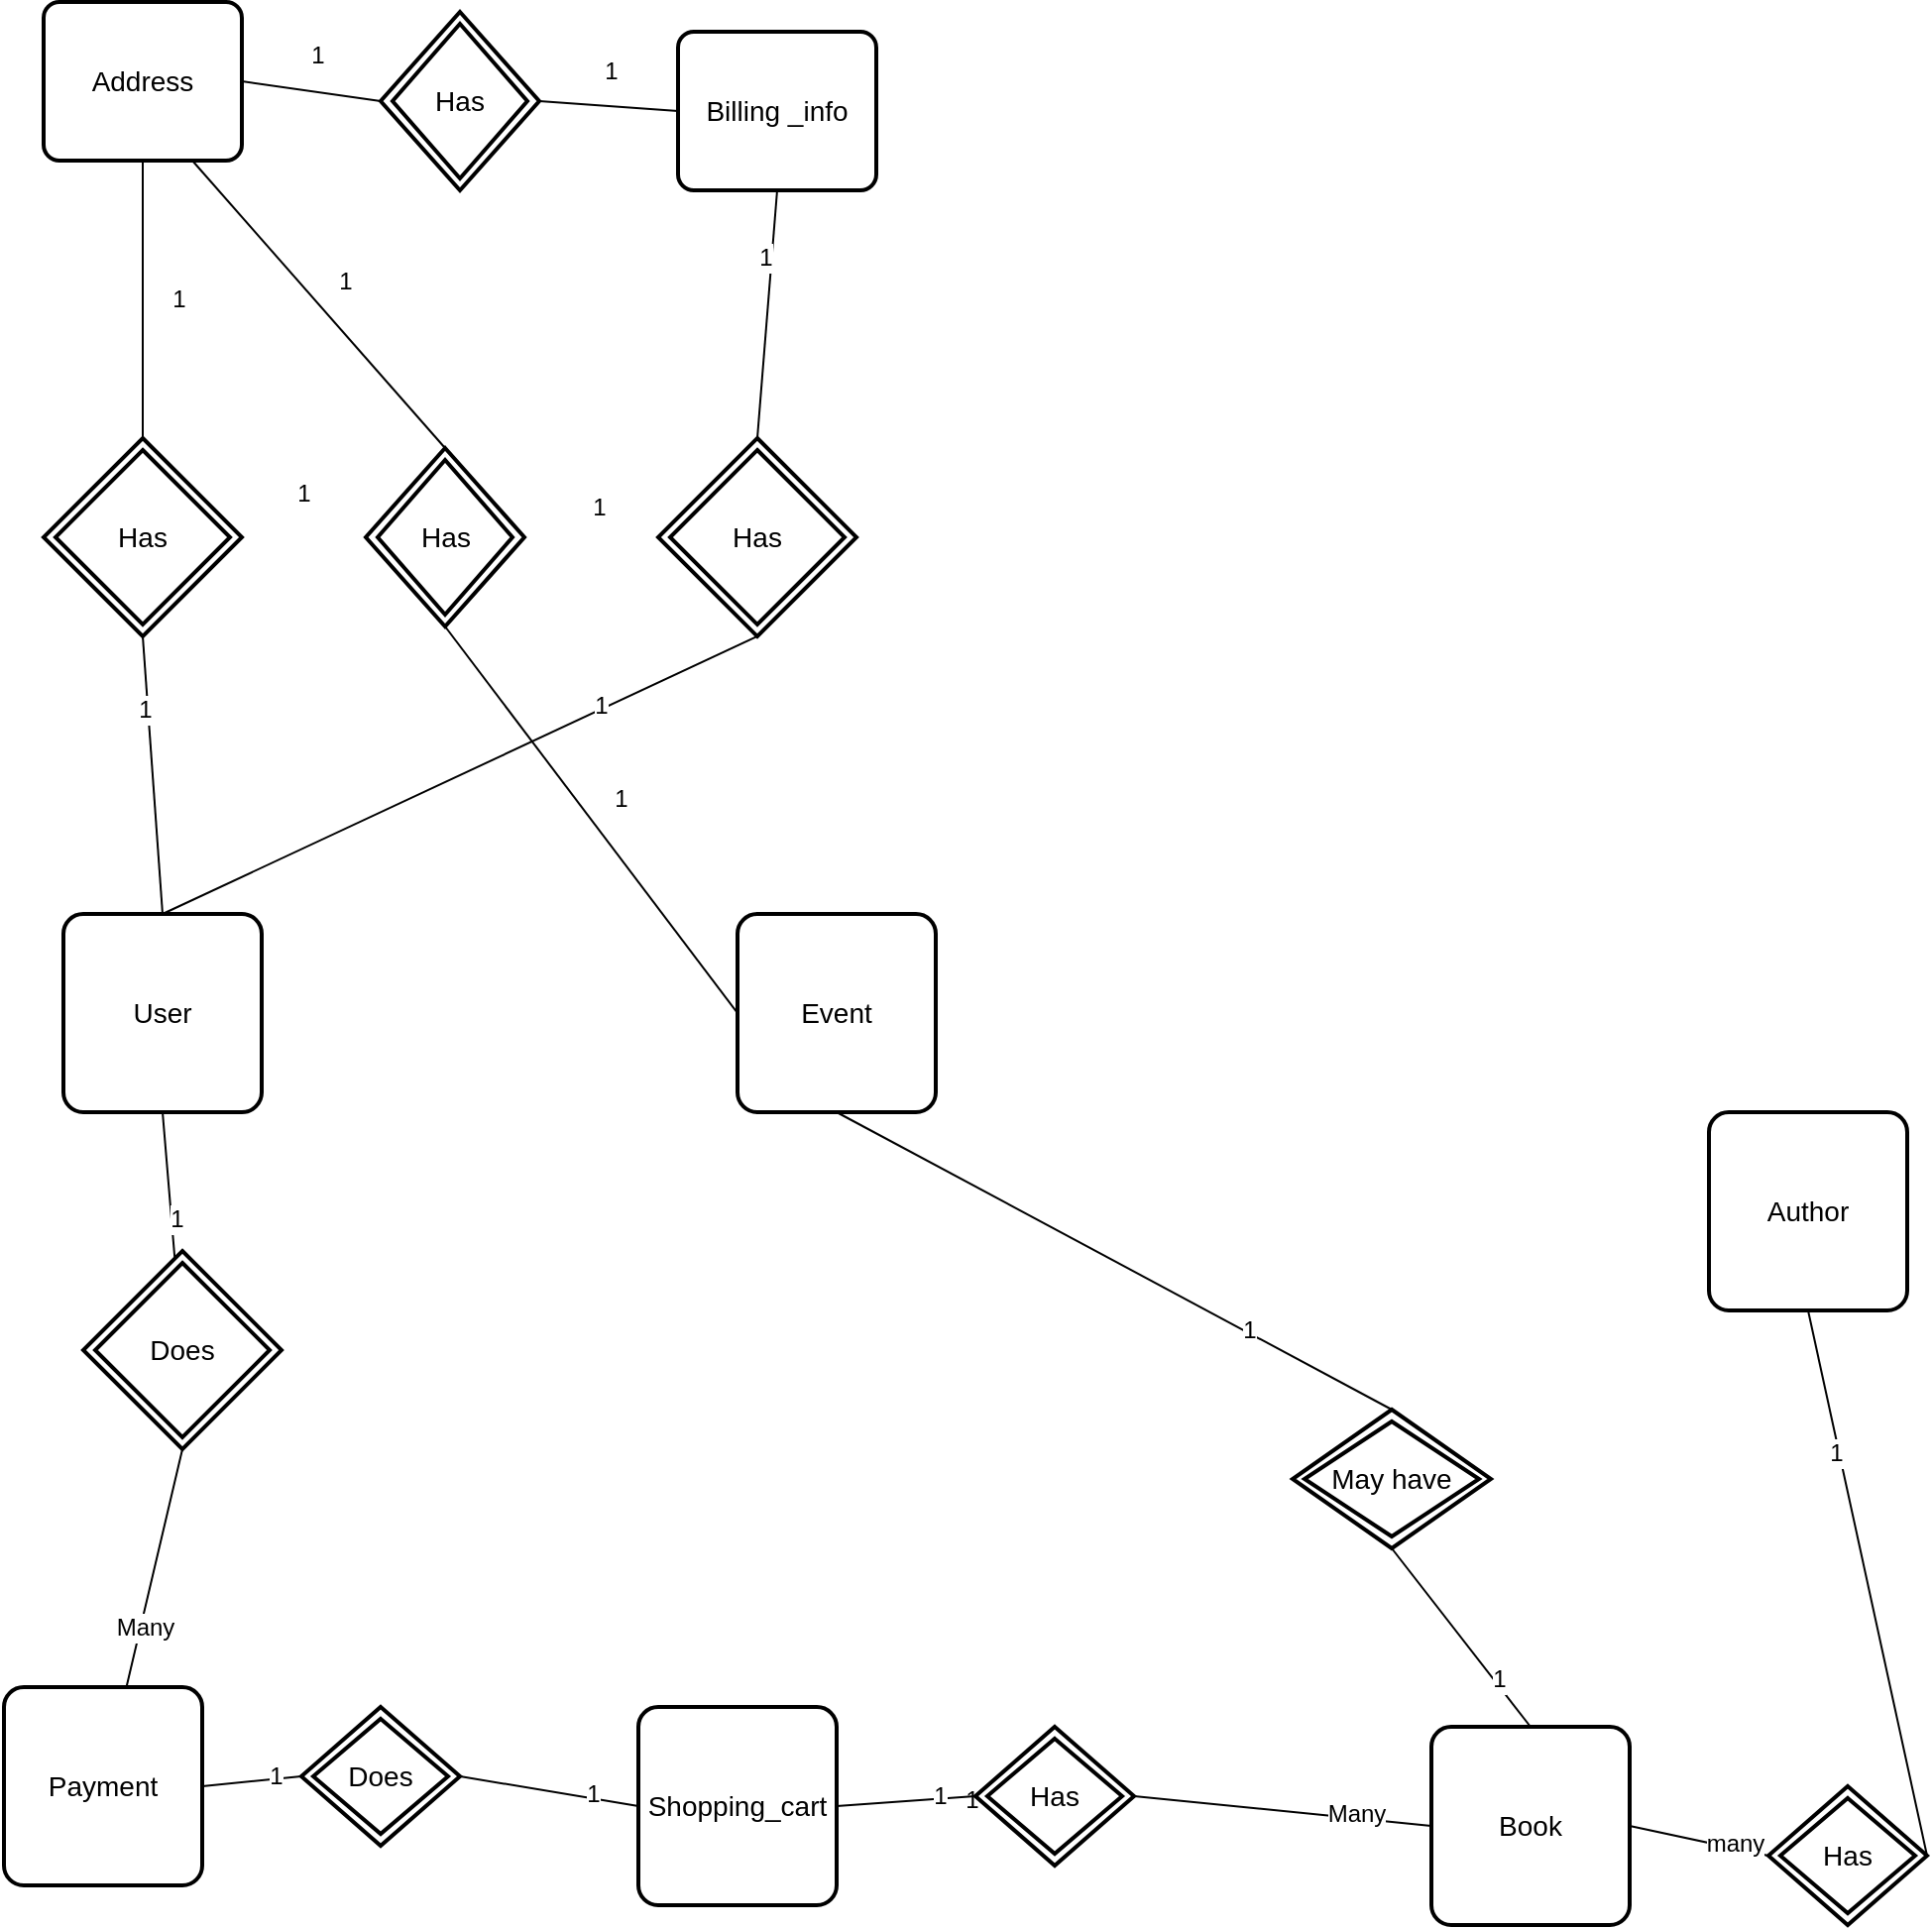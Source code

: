 <mxfile version="10.6.0" type="github"><diagram id="38BEE_oFL1Zl_75mGv3b" name="Page-1"><mxGraphModel dx="1443" dy="784" grid="1" gridSize="10" guides="1" tooltips="1" connect="1" arrows="1" fold="1" page="1" pageScale="1" pageWidth="583" pageHeight="827" math="0" shadow="0"><root><mxCell id="0"/><mxCell id="1" parent="0"/><mxCell id="rlrKdEMbyjDLiIO7z4eu-2" value="User&lt;br&gt;" style="strokeWidth=2;rounded=1;arcSize=10;whiteSpace=wrap;html=1;align=center;fontSize=14;" vertex="1" parent="1"><mxGeometry x="60" y="480" width="100" height="100" as="geometry"/></mxCell><mxCell id="rlrKdEMbyjDLiIO7z4eu-3" value="Shopping_cart&lt;br&gt;" style="strokeWidth=2;rounded=1;arcSize=10;whiteSpace=wrap;html=1;align=center;fontSize=14;" vertex="1" parent="1"><mxGeometry x="350" y="880" width="100" height="100" as="geometry"/></mxCell><mxCell id="rlrKdEMbyjDLiIO7z4eu-4" value="Book&lt;br&gt;" style="strokeWidth=2;rounded=1;arcSize=10;whiteSpace=wrap;html=1;align=center;fontSize=14;" vertex="1" parent="1"><mxGeometry x="750" y="890" width="100" height="100" as="geometry"/></mxCell><mxCell id="rlrKdEMbyjDLiIO7z4eu-5" value="Payment&lt;br&gt;" style="strokeWidth=2;rounded=1;arcSize=10;whiteSpace=wrap;html=1;align=center;fontSize=14;direction=north;" vertex="1" parent="1"><mxGeometry x="30" y="870" width="100" height="100" as="geometry"/></mxCell><mxCell id="rlrKdEMbyjDLiIO7z4eu-6" value="Event&lt;br&gt;" style="strokeWidth=2;rounded=1;arcSize=10;whiteSpace=wrap;html=1;align=center;fontSize=14;" vertex="1" parent="1"><mxGeometry x="400" y="480" width="100" height="100" as="geometry"/></mxCell><mxCell id="rlrKdEMbyjDLiIO7z4eu-9" value="Author&lt;br&gt;" style="strokeWidth=2;rounded=1;arcSize=10;whiteSpace=wrap;html=1;align=center;fontSize=14;" vertex="1" parent="1"><mxGeometry x="890" y="580" width="100" height="100" as="geometry"/></mxCell><mxCell id="rlrKdEMbyjDLiIO7z4eu-19" value="Address&lt;br&gt;" style="strokeWidth=2;rounded=1;arcSize=10;whiteSpace=wrap;html=1;align=center;fontSize=14;" vertex="1" parent="1"><mxGeometry x="50" y="20" width="100" height="80" as="geometry"/></mxCell><mxCell id="rlrKdEMbyjDLiIO7z4eu-20" value="Has" style="shape=rhombus;double=1;strokeWidth=2;fontSize=17;perimeter=rhombusPerimeter;whiteSpace=wrap;html=1;align=center;fontSize=14;" vertex="1" parent="1"><mxGeometry x="50" y="240" width="100" height="100" as="geometry"/></mxCell><mxCell id="rlrKdEMbyjDLiIO7z4eu-27" value="Billing _info&lt;br&gt;" style="strokeWidth=2;rounded=1;arcSize=10;whiteSpace=wrap;html=1;align=center;fontSize=14;" vertex="1" parent="1"><mxGeometry x="370" y="35" width="100" height="80" as="geometry"/></mxCell><mxCell id="rlrKdEMbyjDLiIO7z4eu-28" value="Has" style="shape=rhombus;double=1;strokeWidth=2;fontSize=17;perimeter=rhombusPerimeter;whiteSpace=wrap;html=1;align=center;fontSize=14;" vertex="1" parent="1"><mxGeometry x="360" y="240" width="100" height="100" as="geometry"/></mxCell><mxCell id="rlrKdEMbyjDLiIO7z4eu-35" value="" style="endArrow=none;html=1;entryX=0.5;entryY=0;entryDx=0;entryDy=0;exitX=0.5;exitY=1;exitDx=0;exitDy=0;" edge="1" parent="1" source="rlrKdEMbyjDLiIO7z4eu-19" target="rlrKdEMbyjDLiIO7z4eu-20"><mxGeometry width="50" height="50" relative="1" as="geometry"><mxPoint x="30" y="1080" as="sourcePoint"/><mxPoint x="80" y="1030" as="targetPoint"/></mxGeometry></mxCell><mxCell id="rlrKdEMbyjDLiIO7z4eu-37" value="1&lt;br&gt;" style="text;html=1;resizable=0;points=[];align=center;verticalAlign=middle;labelBackgroundColor=#ffffff;" vertex="1" connectable="0" parent="rlrKdEMbyjDLiIO7z4eu-35"><mxGeometry y="18" relative="1" as="geometry"><mxPoint as="offset"/></mxGeometry></mxCell><mxCell id="rlrKdEMbyjDLiIO7z4eu-36" value="" style="endArrow=none;html=1;exitX=0.5;exitY=0;exitDx=0;exitDy=0;entryX=0.5;entryY=1;entryDx=0;entryDy=0;" edge="1" parent="1" source="rlrKdEMbyjDLiIO7z4eu-28" target="rlrKdEMbyjDLiIO7z4eu-27"><mxGeometry width="50" height="50" relative="1" as="geometry"><mxPoint x="335" y="190" as="sourcePoint"/><mxPoint x="385" y="140" as="targetPoint"/></mxGeometry></mxCell><mxCell id="rlrKdEMbyjDLiIO7z4eu-39" value="1" style="text;html=1;resizable=0;points=[];align=center;verticalAlign=middle;labelBackgroundColor=#ffffff;" vertex="1" connectable="0" parent="rlrKdEMbyjDLiIO7z4eu-36"><mxGeometry x="0.457" y="4" relative="1" as="geometry"><mxPoint as="offset"/></mxGeometry></mxCell><mxCell id="rlrKdEMbyjDLiIO7z4eu-41" value="" style="endArrow=none;html=1;entryX=0.5;entryY=0;entryDx=0;entryDy=0;exitX=0.5;exitY=1;exitDx=0;exitDy=0;" edge="1" parent="1" source="rlrKdEMbyjDLiIO7z4eu-20" target="rlrKdEMbyjDLiIO7z4eu-2"><mxGeometry width="50" height="50" relative="1" as="geometry"><mxPoint x="90" y="609" as="sourcePoint"/><mxPoint x="140" y="559" as="targetPoint"/></mxGeometry></mxCell><mxCell id="rlrKdEMbyjDLiIO7z4eu-42" value="1" style="text;html=1;resizable=0;points=[];align=center;verticalAlign=middle;labelBackgroundColor=#ffffff;" vertex="1" connectable="0" parent="rlrKdEMbyjDLiIO7z4eu-41"><mxGeometry x="-0.48" y="-2" relative="1" as="geometry"><mxPoint as="offset"/></mxGeometry></mxCell><mxCell id="rlrKdEMbyjDLiIO7z4eu-43" value="" style="endArrow=none;html=1;entryX=0.5;entryY=0;entryDx=0;entryDy=0;exitX=0.5;exitY=1;exitDx=0;exitDy=0;" edge="1" parent="1" source="rlrKdEMbyjDLiIO7z4eu-28" target="rlrKdEMbyjDLiIO7z4eu-2"><mxGeometry width="50" height="50" relative="1" as="geometry"><mxPoint x="170" y="315" as="sourcePoint"/><mxPoint x="380" y="465" as="targetPoint"/></mxGeometry></mxCell><mxCell id="rlrKdEMbyjDLiIO7z4eu-44" value="1" style="text;html=1;resizable=0;points=[];align=center;verticalAlign=middle;labelBackgroundColor=#ffffff;" vertex="1" connectable="0" parent="rlrKdEMbyjDLiIO7z4eu-43"><mxGeometry x="-0.48" y="-2" relative="1" as="geometry"><mxPoint as="offset"/></mxGeometry></mxCell><mxCell id="rlrKdEMbyjDLiIO7z4eu-45" value="Does" style="shape=rhombus;double=1;strokeWidth=2;fontSize=17;perimeter=rhombusPerimeter;whiteSpace=wrap;html=1;align=center;fontSize=14;" vertex="1" parent="1"><mxGeometry x="70" y="650" width="100" height="100" as="geometry"/></mxCell><mxCell id="rlrKdEMbyjDLiIO7z4eu-46" value="" style="endArrow=none;html=1;entryX=0.5;entryY=1;entryDx=0;entryDy=0;" edge="1" parent="1" source="rlrKdEMbyjDLiIO7z4eu-45" target="rlrKdEMbyjDLiIO7z4eu-2"><mxGeometry width="50" height="50" relative="1" as="geometry"><mxPoint x="299.857" y="609.786" as="sourcePoint"/><mxPoint x="109.857" y="749.786" as="targetPoint"/></mxGeometry></mxCell><mxCell id="rlrKdEMbyjDLiIO7z4eu-47" value="1" style="text;html=1;resizable=0;points=[];align=center;verticalAlign=middle;labelBackgroundColor=#ffffff;" vertex="1" connectable="0" parent="rlrKdEMbyjDLiIO7z4eu-46"><mxGeometry x="-0.48" y="-2" relative="1" as="geometry"><mxPoint as="offset"/></mxGeometry></mxCell><mxCell id="rlrKdEMbyjDLiIO7z4eu-49" value="" style="endArrow=none;html=1;entryX=0.5;entryY=1;entryDx=0;entryDy=0;" edge="1" parent="1" source="rlrKdEMbyjDLiIO7z4eu-5" target="rlrKdEMbyjDLiIO7z4eu-45"><mxGeometry width="50" height="50" relative="1" as="geometry"><mxPoint x="319.857" y="360.286" as="sourcePoint"/><mxPoint x="110" y="740" as="targetPoint"/></mxGeometry></mxCell><mxCell id="rlrKdEMbyjDLiIO7z4eu-50" value="Many" style="text;html=1;resizable=0;points=[];align=center;verticalAlign=middle;labelBackgroundColor=#ffffff;" vertex="1" connectable="0" parent="rlrKdEMbyjDLiIO7z4eu-49"><mxGeometry x="-0.48" y="-2" relative="1" as="geometry"><mxPoint as="offset"/></mxGeometry></mxCell><mxCell id="rlrKdEMbyjDLiIO7z4eu-52" value="" style="endArrow=none;html=1;entryX=0.5;entryY=1;entryDx=0;entryDy=0;exitX=0;exitY=0.5;exitDx=0;exitDy=0;" edge="1" parent="1" source="rlrKdEMbyjDLiIO7z4eu-54" target="rlrKdEMbyjDLiIO7z4eu-5"><mxGeometry width="50" height="50" relative="1" as="geometry"><mxPoint x="329.857" y="370.286" as="sourcePoint"/><mxPoint x="139.857" y="510.286" as="targetPoint"/></mxGeometry></mxCell><mxCell id="rlrKdEMbyjDLiIO7z4eu-53" value="1" style="text;html=1;resizable=0;points=[];align=center;verticalAlign=middle;labelBackgroundColor=#ffffff;" vertex="1" connectable="0" parent="rlrKdEMbyjDLiIO7z4eu-52"><mxGeometry x="-0.48" y="-2" relative="1" as="geometry"><mxPoint as="offset"/></mxGeometry></mxCell><mxCell id="rlrKdEMbyjDLiIO7z4eu-54" value="Does" style="shape=rhombus;double=1;strokeWidth=2;fontSize=17;perimeter=rhombusPerimeter;whiteSpace=wrap;html=1;align=center;fontSize=14;" vertex="1" parent="1"><mxGeometry x="180" y="880" width="80" height="70" as="geometry"/></mxCell><mxCell id="rlrKdEMbyjDLiIO7z4eu-56" value="" style="endArrow=none;html=1;entryX=1;entryY=0.5;entryDx=0;entryDy=0;exitX=0;exitY=0.5;exitDx=0;exitDy=0;" edge="1" parent="1" source="rlrKdEMbyjDLiIO7z4eu-3" target="rlrKdEMbyjDLiIO7z4eu-54"><mxGeometry width="50" height="50" relative="1" as="geometry"><mxPoint x="189.857" y="930.286" as="sourcePoint"/><mxPoint x="139.857" y="930.286" as="targetPoint"/></mxGeometry></mxCell><mxCell id="rlrKdEMbyjDLiIO7z4eu-57" value="1" style="text;html=1;resizable=0;points=[];align=center;verticalAlign=middle;labelBackgroundColor=#ffffff;" vertex="1" connectable="0" parent="rlrKdEMbyjDLiIO7z4eu-56"><mxGeometry x="-0.48" y="-2" relative="1" as="geometry"><mxPoint as="offset"/></mxGeometry></mxCell><mxCell id="rlrKdEMbyjDLiIO7z4eu-59" value="" style="endArrow=none;html=1;exitX=0;exitY=0.5;exitDx=0;exitDy=0;" edge="1" parent="1" source="rlrKdEMbyjDLiIO7z4eu-62"><mxGeometry width="50" height="50" relative="1" as="geometry"><mxPoint x="199.857" y="940.286" as="sourcePoint"/><mxPoint x="520" y="930" as="targetPoint"/></mxGeometry></mxCell><mxCell id="rlrKdEMbyjDLiIO7z4eu-60" value="1" style="text;html=1;resizable=0;points=[];align=center;verticalAlign=middle;labelBackgroundColor=#ffffff;" vertex="1" connectable="0" parent="rlrKdEMbyjDLiIO7z4eu-59"><mxGeometry x="-0.48" y="-2" relative="1" as="geometry"><mxPoint as="offset"/></mxGeometry></mxCell><mxCell id="rlrKdEMbyjDLiIO7z4eu-62" value="Has" style="shape=rhombus;double=1;strokeWidth=2;fontSize=17;perimeter=rhombusPerimeter;whiteSpace=wrap;html=1;align=center;fontSize=14;" vertex="1" parent="1"><mxGeometry x="520" y="890" width="80" height="70" as="geometry"/></mxCell><mxCell id="rlrKdEMbyjDLiIO7z4eu-63" value="" style="endArrow=none;html=1;exitX=0;exitY=0.5;exitDx=0;exitDy=0;entryX=1;entryY=0.5;entryDx=0;entryDy=0;" edge="1" parent="1" source="rlrKdEMbyjDLiIO7z4eu-4" target="rlrKdEMbyjDLiIO7z4eu-62"><mxGeometry width="50" height="50" relative="1" as="geometry"><mxPoint x="669.857" y="940.286" as="sourcePoint"/><mxPoint x="570" y="933" as="targetPoint"/></mxGeometry></mxCell><mxCell id="rlrKdEMbyjDLiIO7z4eu-64" value="Many" style="text;html=1;resizable=0;points=[];align=center;verticalAlign=middle;labelBackgroundColor=#ffffff;" vertex="1" connectable="0" parent="rlrKdEMbyjDLiIO7z4eu-63"><mxGeometry x="-0.48" y="-2" relative="1" as="geometry"><mxPoint as="offset"/></mxGeometry></mxCell><mxCell id="rlrKdEMbyjDLiIO7z4eu-66" value="" style="endArrow=none;html=1;entryX=1;entryY=0.5;entryDx=0;entryDy=0;exitX=0;exitY=0.5;exitDx=0;exitDy=0;" edge="1" parent="1" source="rlrKdEMbyjDLiIO7z4eu-62" target="rlrKdEMbyjDLiIO7z4eu-3"><mxGeometry width="50" height="50" relative="1" as="geometry"><mxPoint x="360" y="940" as="sourcePoint"/><mxPoint x="269.857" y="924.571" as="targetPoint"/></mxGeometry></mxCell><mxCell id="rlrKdEMbyjDLiIO7z4eu-67" value="1" style="text;html=1;resizable=0;points=[];align=center;verticalAlign=middle;labelBackgroundColor=#ffffff;" vertex="1" connectable="0" parent="rlrKdEMbyjDLiIO7z4eu-66"><mxGeometry x="-0.48" y="-2" relative="1" as="geometry"><mxPoint as="offset"/></mxGeometry></mxCell><mxCell id="rlrKdEMbyjDLiIO7z4eu-70" value="May have" style="shape=rhombus;double=1;strokeWidth=2;fontSize=17;perimeter=rhombusPerimeter;whiteSpace=wrap;html=1;align=center;fontSize=14;" vertex="1" parent="1"><mxGeometry x="680" y="730" width="100" height="70" as="geometry"/></mxCell><mxCell id="rlrKdEMbyjDLiIO7z4eu-71" value="" style="endArrow=none;html=1;entryX=0.5;entryY=1;entryDx=0;entryDy=0;exitX=0.5;exitY=0;exitDx=0;exitDy=0;" edge="1" parent="1" source="rlrKdEMbyjDLiIO7z4eu-4" target="rlrKdEMbyjDLiIO7z4eu-70"><mxGeometry width="50" height="50" relative="1" as="geometry"><mxPoint x="529.857" y="934.571" as="sourcePoint"/><mxPoint x="459.857" y="940.286" as="targetPoint"/></mxGeometry></mxCell><mxCell id="rlrKdEMbyjDLiIO7z4eu-72" value="1" style="text;html=1;resizable=0;points=[];align=center;verticalAlign=middle;labelBackgroundColor=#ffffff;" vertex="1" connectable="0" parent="rlrKdEMbyjDLiIO7z4eu-71"><mxGeometry x="-0.48" y="-2" relative="1" as="geometry"><mxPoint as="offset"/></mxGeometry></mxCell><mxCell id="rlrKdEMbyjDLiIO7z4eu-73" value="" style="endArrow=none;html=1;entryX=0.5;entryY=1;entryDx=0;entryDy=0;exitX=0.5;exitY=0;exitDx=0;exitDy=0;" edge="1" parent="1" source="rlrKdEMbyjDLiIO7z4eu-70" target="rlrKdEMbyjDLiIO7z4eu-6"><mxGeometry width="50" height="50" relative="1" as="geometry"><mxPoint x="539.857" y="944.571" as="sourcePoint"/><mxPoint x="469.857" y="950.286" as="targetPoint"/></mxGeometry></mxCell><mxCell id="rlrKdEMbyjDLiIO7z4eu-74" value="1" style="text;html=1;resizable=0;points=[];align=center;verticalAlign=middle;labelBackgroundColor=#ffffff;" vertex="1" connectable="0" parent="rlrKdEMbyjDLiIO7z4eu-73"><mxGeometry x="-0.48" y="-2" relative="1" as="geometry"><mxPoint as="offset"/></mxGeometry></mxCell><mxCell id="rlrKdEMbyjDLiIO7z4eu-75" value="" style="endArrow=none;html=1;exitX=1;exitY=0.5;exitDx=0;exitDy=0;entryX=0;entryY=0.5;entryDx=0;entryDy=0;" edge="1" parent="1" source="rlrKdEMbyjDLiIO7z4eu-19" target="rlrKdEMbyjDLiIO7z4eu-77"><mxGeometry width="50" height="50" relative="1" as="geometry"><mxPoint x="109.857" y="110.286" as="sourcePoint"/><mxPoint x="250" y="70" as="targetPoint"/></mxGeometry></mxCell><mxCell id="rlrKdEMbyjDLiIO7z4eu-76" value="1&lt;br&gt;" style="text;html=1;resizable=0;points=[];align=center;verticalAlign=middle;labelBackgroundColor=#ffffff;" vertex="1" connectable="0" parent="rlrKdEMbyjDLiIO7z4eu-75"><mxGeometry y="18" relative="1" as="geometry"><mxPoint as="offset"/></mxGeometry></mxCell><mxCell id="rlrKdEMbyjDLiIO7z4eu-77" value="Has" style="shape=rhombus;double=1;strokeWidth=2;fontSize=17;perimeter=rhombusPerimeter;whiteSpace=wrap;html=1;align=center;fontSize=14;" vertex="1" parent="1"><mxGeometry x="220" y="25" width="80" height="90" as="geometry"/></mxCell><mxCell id="rlrKdEMbyjDLiIO7z4eu-81" value="" style="endArrow=none;html=1;entryX=0;entryY=0.5;entryDx=0;entryDy=0;" edge="1" parent="1" target="rlrKdEMbyjDLiIO7z4eu-27"><mxGeometry width="50" height="50" relative="1" as="geometry"><mxPoint x="300" y="70" as="sourcePoint"/><mxPoint x="229.857" y="80.286" as="targetPoint"/></mxGeometry></mxCell><mxCell id="rlrKdEMbyjDLiIO7z4eu-82" value="1&lt;br&gt;" style="text;html=1;resizable=0;points=[];align=center;verticalAlign=middle;labelBackgroundColor=#ffffff;" vertex="1" connectable="0" parent="rlrKdEMbyjDLiIO7z4eu-81"><mxGeometry y="18" relative="1" as="geometry"><mxPoint as="offset"/></mxGeometry></mxCell><mxCell id="rlrKdEMbyjDLiIO7z4eu-84" value="1&lt;br&gt;" style="text;html=1;resizable=0;points=[];align=center;verticalAlign=middle;labelBackgroundColor=#ffffff;" vertex="1" connectable="0" parent="1"><mxGeometry x="180.258" y="267.517" as="geometry"><mxPoint as="offset"/></mxGeometry></mxCell><mxCell id="rlrKdEMbyjDLiIO7z4eu-85" value="Has" style="shape=rhombus;double=1;strokeWidth=2;fontSize=17;perimeter=rhombusPerimeter;whiteSpace=wrap;html=1;align=center;fontSize=14;" vertex="1" parent="1"><mxGeometry x="212.5" y="245" width="80" height="90" as="geometry"/></mxCell><mxCell id="rlrKdEMbyjDLiIO7z4eu-86" value="1&lt;br&gt;" style="text;html=1;resizable=0;points=[];align=center;verticalAlign=middle;labelBackgroundColor=#ffffff;" vertex="1" connectable="0" parent="1"><mxGeometry x="329.313" y="274.371" as="geometry"><mxPoint as="offset"/></mxGeometry></mxCell><mxCell id="rlrKdEMbyjDLiIO7z4eu-87" value="" style="endArrow=none;html=1;exitX=0.75;exitY=1;exitDx=0;exitDy=0;entryX=0.5;entryY=0;entryDx=0;entryDy=0;" edge="1" parent="1" source="rlrKdEMbyjDLiIO7z4eu-19" target="rlrKdEMbyjDLiIO7z4eu-85"><mxGeometry width="50" height="50" relative="1" as="geometry"><mxPoint x="159.857" y="70.286" as="sourcePoint"/><mxPoint x="229.857" y="80.286" as="targetPoint"/></mxGeometry></mxCell><mxCell id="rlrKdEMbyjDLiIO7z4eu-88" value="1&lt;br&gt;" style="text;html=1;resizable=0;points=[];align=center;verticalAlign=middle;labelBackgroundColor=#ffffff;" vertex="1" connectable="0" parent="rlrKdEMbyjDLiIO7z4eu-87"><mxGeometry y="18" relative="1" as="geometry"><mxPoint as="offset"/></mxGeometry></mxCell><mxCell id="rlrKdEMbyjDLiIO7z4eu-91" value="" style="endArrow=none;html=1;entryX=0;entryY=0.5;entryDx=0;entryDy=0;exitX=0.5;exitY=1;exitDx=0;exitDy=0;" edge="1" parent="1" source="rlrKdEMbyjDLiIO7z4eu-85" target="rlrKdEMbyjDLiIO7z4eu-6"><mxGeometry width="50" height="50" relative="1" as="geometry"><mxPoint x="310" y="80" as="sourcePoint"/><mxPoint x="379.857" y="84.571" as="targetPoint"/></mxGeometry></mxCell><mxCell id="rlrKdEMbyjDLiIO7z4eu-92" value="1&lt;br&gt;" style="text;html=1;resizable=0;points=[];align=center;verticalAlign=middle;labelBackgroundColor=#ffffff;" vertex="1" connectable="0" parent="rlrKdEMbyjDLiIO7z4eu-91"><mxGeometry y="18" relative="1" as="geometry"><mxPoint as="offset"/></mxGeometry></mxCell><mxCell id="rlrKdEMbyjDLiIO7z4eu-95" value="Has" style="shape=rhombus;double=1;strokeWidth=2;fontSize=17;perimeter=rhombusPerimeter;whiteSpace=wrap;html=1;align=center;fontSize=14;" vertex="1" parent="1"><mxGeometry x="920" y="920" width="80" height="70" as="geometry"/></mxCell><mxCell id="rlrKdEMbyjDLiIO7z4eu-96" value="" style="endArrow=none;html=1;exitX=0.5;exitY=1;exitDx=0;exitDy=0;entryX=1;entryY=0.5;entryDx=0;entryDy=0;" edge="1" parent="1" target="rlrKdEMbyjDLiIO7z4eu-95" source="rlrKdEMbyjDLiIO7z4eu-9"><mxGeometry width="50" height="50" relative="1" as="geometry"><mxPoint x="1109.857" y="1110.286" as="sourcePoint"/><mxPoint x="930" y="1103" as="targetPoint"/></mxGeometry></mxCell><mxCell id="rlrKdEMbyjDLiIO7z4eu-97" value="1" style="text;html=1;resizable=0;points=[];align=center;verticalAlign=middle;labelBackgroundColor=#ffffff;" vertex="1" connectable="0" parent="rlrKdEMbyjDLiIO7z4eu-96"><mxGeometry x="-0.48" y="-2" relative="1" as="geometry"><mxPoint as="offset"/></mxGeometry></mxCell><mxCell id="rlrKdEMbyjDLiIO7z4eu-98" value="" style="endArrow=none;html=1;exitX=0;exitY=0.5;exitDx=0;exitDy=0;entryX=1;entryY=0.5;entryDx=0;entryDy=0;" edge="1" parent="1" source="rlrKdEMbyjDLiIO7z4eu-95" target="rlrKdEMbyjDLiIO7z4eu-4"><mxGeometry width="50" height="50" relative="1" as="geometry"><mxPoint x="720" y="1110" as="sourcePoint"/><mxPoint x="810" y="1100" as="targetPoint"/></mxGeometry></mxCell><mxCell id="rlrKdEMbyjDLiIO7z4eu-99" value="many" style="text;html=1;resizable=0;points=[];align=center;verticalAlign=middle;labelBackgroundColor=#ffffff;" vertex="1" connectable="0" parent="rlrKdEMbyjDLiIO7z4eu-98"><mxGeometry x="-0.48" y="-2" relative="1" as="geometry"><mxPoint as="offset"/></mxGeometry></mxCell></root></mxGraphModel></diagram></mxfile>